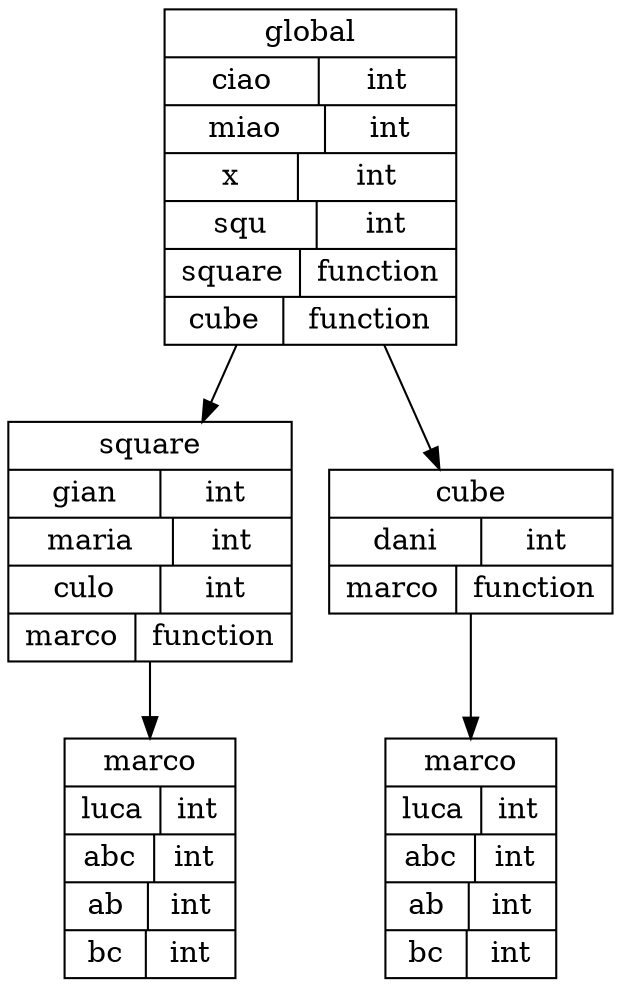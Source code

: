 digraph "Symbol Table" {
	140245727756632 [label="{global|{ciao|int}|{miao|int}|{x|int}|{squ|int}|{square|function}|{cube|function}}" shape=record]
	140245727756632 -> 140245727756720
	140245727756632 -> 140245727756896
	140245727756896 [label="{cube|{dani|int}|{marco|function}}" shape=record]
	140245727756896 -> 140245727756984
	140245727756984 [label="{marco|{luca|int}|{abc|int}|{ab|int}|{bc|int}}" shape=record]
	140245727756808 [label="{marco|{luca|int}|{abc|int}|{ab|int}|{bc|int}}" shape=record]
	140245727756720 [label="{square|{gian|int}|{maria|int}|{culo|int}|{marco|function}}" shape=record]
	140245727756720 -> 140245727756808
}
